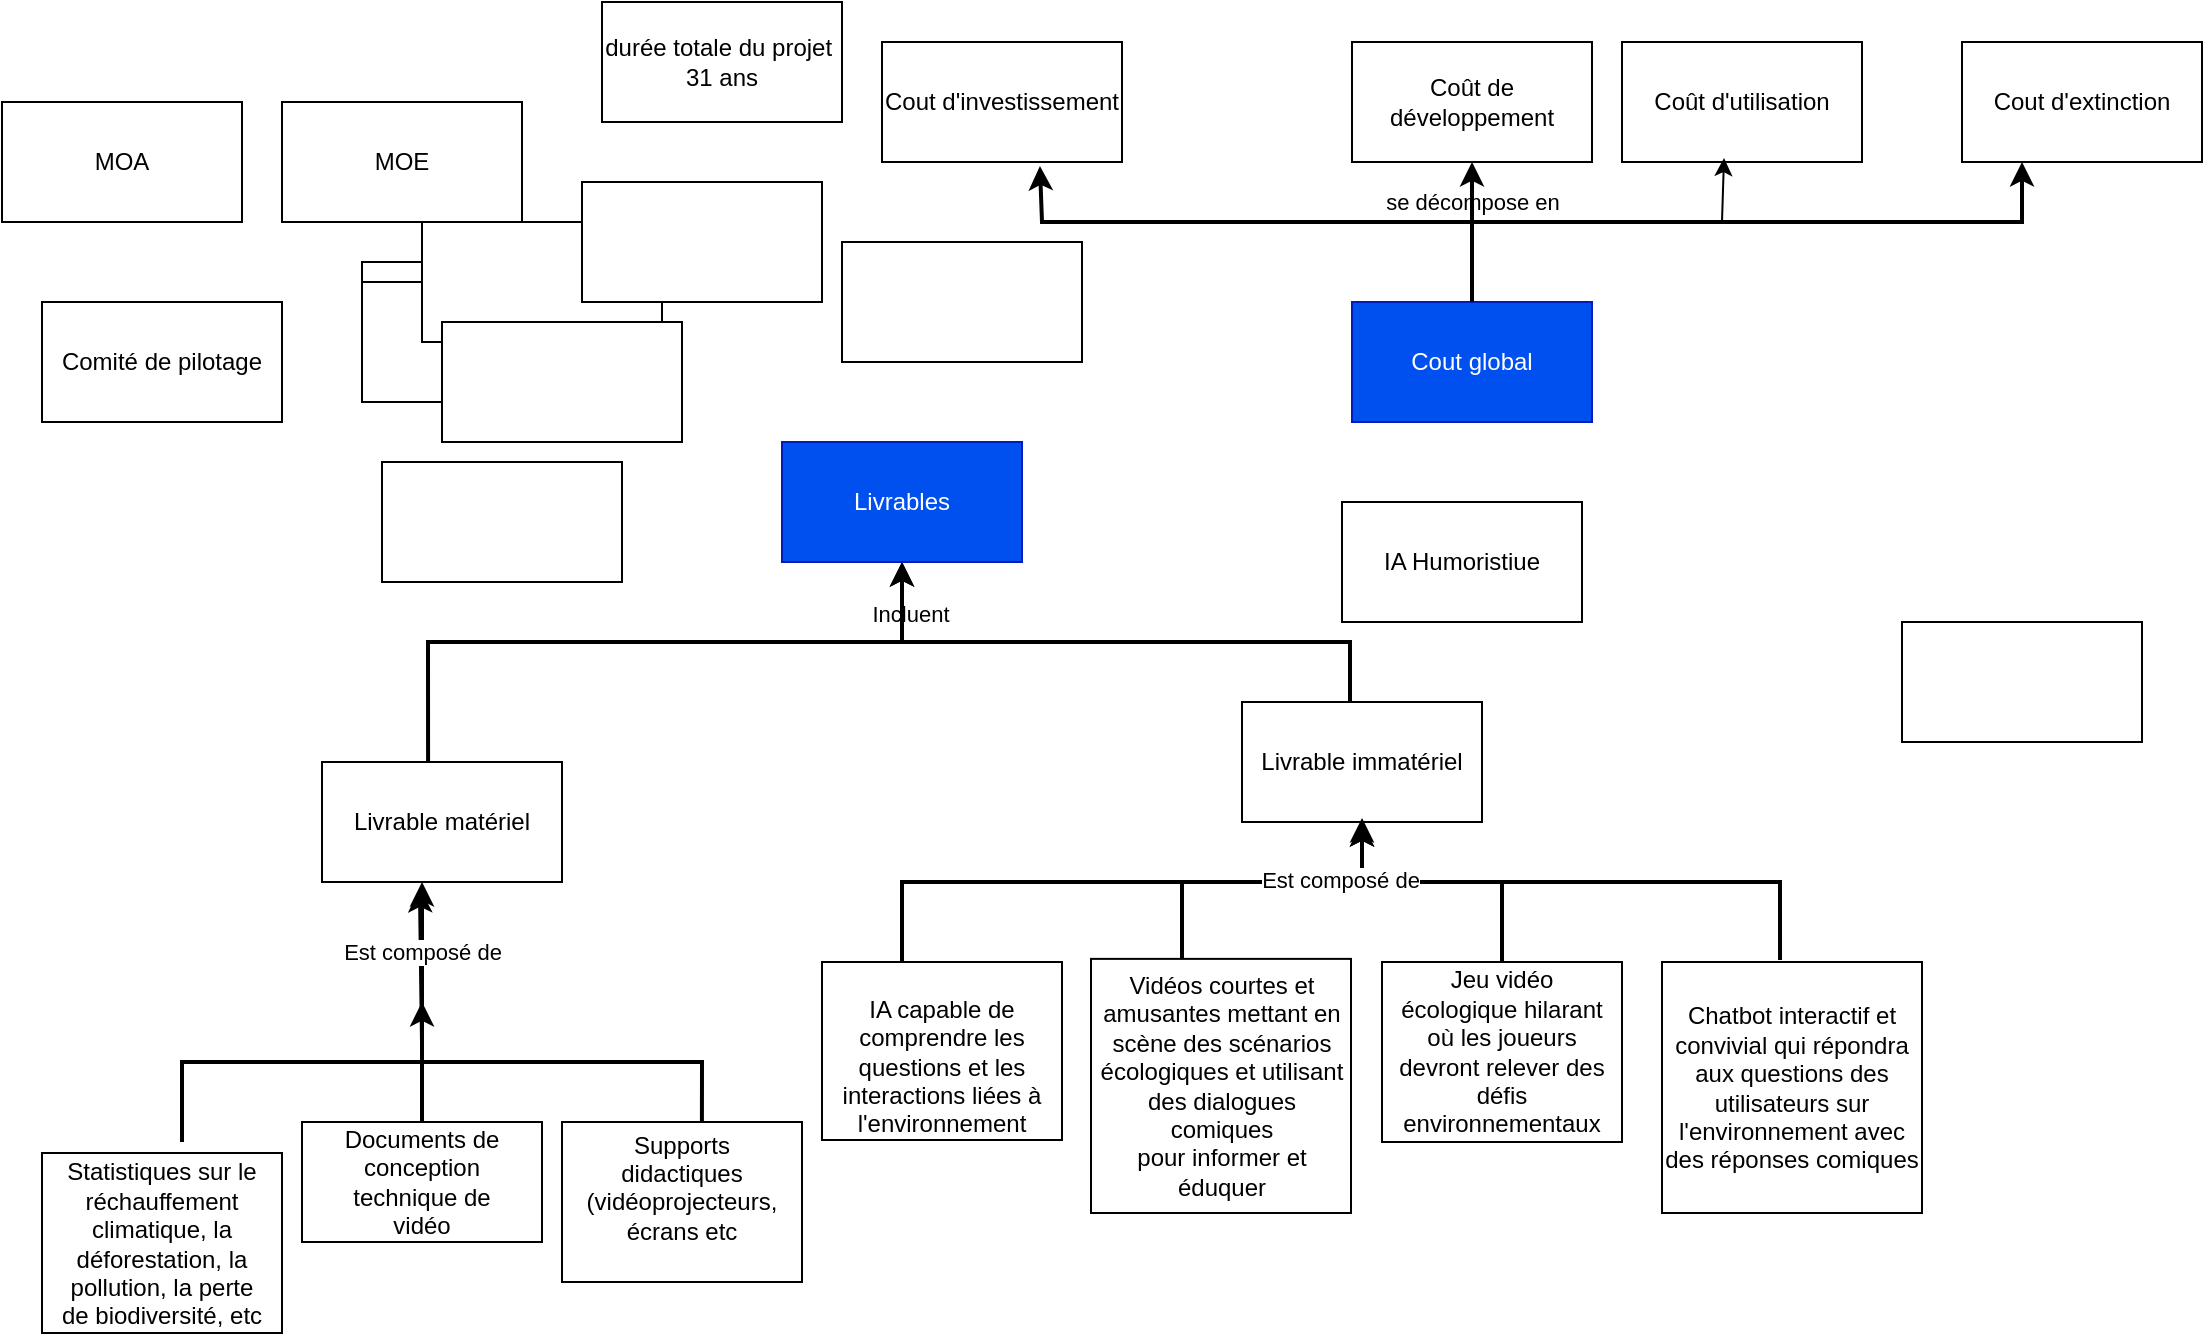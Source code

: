 <mxfile version="21.7.4" type="github">
  <diagram name="Page-1" id="jgOCqi_5Tre719O6qRZA">
    <mxGraphModel dx="1608" dy="568" grid="1" gridSize="10" guides="1" tooltips="1" connect="1" arrows="1" fold="1" page="1" pageScale="1" pageWidth="1169" pageHeight="827" math="0" shadow="0">
      <root>
        <mxCell id="0" />
        <mxCell id="1" parent="0" />
        <mxCell id="ao5Dx0EDBYfPbkmx_Ae1-1" value="Cout d&#39;extinction" style="rounded=0;whiteSpace=wrap;html=1;" vertex="1" parent="1">
          <mxGeometry x="890" y="40" width="120" height="60" as="geometry" />
        </mxCell>
        <mxCell id="ao5Dx0EDBYfPbkmx_Ae1-2" value="Cout global " style="rounded=0;whiteSpace=wrap;html=1;fillColor=#0050ef;strokeColor=#001DBC;fontColor=#ffffff;" vertex="1" parent="1">
          <mxGeometry x="585" y="170" width="120" height="60" as="geometry" />
        </mxCell>
        <mxCell id="ao5Dx0EDBYfPbkmx_Ae1-72" value="" style="group" vertex="1" connectable="0" parent="1">
          <mxGeometry x="123" y="340" width="461" as="geometry" />
        </mxCell>
        <mxCell id="ao5Dx0EDBYfPbkmx_Ae1-62" value="" style="endArrow=classic;html=1;entryX=0.5;entryY=1;entryDx=0;entryDy=0;exitX=0.442;exitY=0.017;exitDx=0;exitDy=0;strokeWidth=2;rounded=0;exitPerimeter=0;" edge="1" parent="ao5Dx0EDBYfPbkmx_Ae1-72" source="ao5Dx0EDBYfPbkmx_Ae1-3" target="ao5Dx0EDBYfPbkmx_Ae1-6">
          <mxGeometry width="50" height="50" relative="1" as="geometry">
            <mxPoint x="337" y="120" as="sourcePoint" />
            <mxPoint x="387" y="70" as="targetPoint" />
            <Array as="points">
              <mxPoint />
              <mxPoint x="237" />
            </Array>
          </mxGeometry>
        </mxCell>
        <mxCell id="ao5Dx0EDBYfPbkmx_Ae1-64" value="Incluent" style="edgeLabel;html=1;align=center;verticalAlign=middle;resizable=0;points=[];" vertex="1" connectable="0" parent="ao5Dx0EDBYfPbkmx_Ae1-62">
          <mxGeometry x="0.848" y="-4" relative="1" as="geometry">
            <mxPoint as="offset" />
          </mxGeometry>
        </mxCell>
        <mxCell id="ao5Dx0EDBYfPbkmx_Ae1-63" value="" style="endArrow=classic;html=1;strokeWidth=2;rounded=0;entryX=0.5;entryY=1;entryDx=0;entryDy=0;" edge="1" parent="ao5Dx0EDBYfPbkmx_Ae1-72" target="ao5Dx0EDBYfPbkmx_Ae1-6">
          <mxGeometry width="50" height="50" relative="1" as="geometry">
            <mxPoint x="461" y="30" as="sourcePoint" />
            <mxPoint x="233" y="-28" as="targetPoint" />
            <Array as="points">
              <mxPoint x="461" />
              <mxPoint x="287" />
              <mxPoint x="237" />
            </Array>
          </mxGeometry>
        </mxCell>
        <mxCell id="ao5Dx0EDBYfPbkmx_Ae1-4" value="Coût d&#39;utilisation " style="rounded=0;whiteSpace=wrap;html=1;" vertex="1" parent="1">
          <mxGeometry x="720" y="40" width="120" height="60" as="geometry" />
        </mxCell>
        <mxCell id="ao5Dx0EDBYfPbkmx_Ae1-5" value="Documents de&lt;br/&gt;conception&lt;br/&gt;technique de&lt;br/&gt;vidéo" style="rounded=0;whiteSpace=wrap;html=1;" vertex="1" parent="1">
          <mxGeometry x="60" y="580" width="120" height="60" as="geometry" />
        </mxCell>
        <mxCell id="ao5Dx0EDBYfPbkmx_Ae1-6" value="Livrables " style="rounded=0;whiteSpace=wrap;html=1;fillColor=#0050ef;fontColor=#ffffff;strokeColor=#001DBC;" vertex="1" parent="1">
          <mxGeometry x="300" y="240" width="120" height="60" as="geometry" />
        </mxCell>
        <mxCell id="ao5Dx0EDBYfPbkmx_Ae1-7" value="IA Humoristiue" style="rounded=0;whiteSpace=wrap;html=1;" vertex="1" parent="1">
          <mxGeometry x="580" y="270" width="120" height="60" as="geometry" />
        </mxCell>
        <mxCell id="ao5Dx0EDBYfPbkmx_Ae1-8" value="durée totale du projet&amp;nbsp; 31 ans " style="rounded=0;whiteSpace=wrap;html=1;" vertex="1" parent="1">
          <mxGeometry x="210" y="20" width="120" height="60" as="geometry" />
        </mxCell>
        <mxCell id="ao5Dx0EDBYfPbkmx_Ae1-9" value="Livrable immatériel" style="rounded=0;whiteSpace=wrap;html=1;strokeWidth=1;" vertex="1" parent="1">
          <mxGeometry x="530" y="370" width="120" height="60" as="geometry" />
        </mxCell>
        <mxCell id="ao5Dx0EDBYfPbkmx_Ae1-10" value="Coût de développement " style="rounded=0;whiteSpace=wrap;html=1;" vertex="1" parent="1">
          <mxGeometry x="585" y="40" width="120" height="60" as="geometry" />
        </mxCell>
        <mxCell id="ao5Dx0EDBYfPbkmx_Ae1-11" value="Statistiques sur le&lt;br/&gt;réchauffement&lt;br/&gt;climatique, la&lt;br/&gt;déforestation, la&lt;br/&gt;pollution, la perte&lt;br/&gt;de biodiversité, etc" style="rounded=0;whiteSpace=wrap;html=1;" vertex="1" parent="1">
          <mxGeometry x="-70" y="595.5" width="120" height="90" as="geometry" />
        </mxCell>
        <mxCell id="ao5Dx0EDBYfPbkmx_Ae1-12" value="Cout d&#39;investissement " style="rounded=0;whiteSpace=wrap;html=1;" vertex="1" parent="1">
          <mxGeometry x="350" y="40" width="120" height="60" as="geometry" />
        </mxCell>
        <mxCell id="ao5Dx0EDBYfPbkmx_Ae1-13" value="&#xa;Supports&#xa;didactiques&#xa;(vidéoprojecteurs,&#xa;écrans etc&#xa;&#xa;" style="rounded=0;whiteSpace=wrap;html=1;" vertex="1" parent="1">
          <mxGeometry x="190" y="580" width="120" height="80" as="geometry" />
        </mxCell>
        <mxCell id="ao5Dx0EDBYfPbkmx_Ae1-31" value="" style="rounded=0;whiteSpace=wrap;html=1;" vertex="1" parent="1">
          <mxGeometry x="100" y="250" width="120" height="60" as="geometry" />
        </mxCell>
        <mxCell id="ao5Dx0EDBYfPbkmx_Ae1-32" value="" style="rounded=0;whiteSpace=wrap;html=1;" vertex="1" parent="1">
          <mxGeometry x="90" y="150" width="120" height="60" as="geometry" />
        </mxCell>
        <mxCell id="ao5Dx0EDBYfPbkmx_Ae1-33" value="" style="rounded=0;whiteSpace=wrap;html=1;" vertex="1" parent="1">
          <mxGeometry x="90" y="150" width="120" height="60" as="geometry" />
        </mxCell>
        <mxCell id="ao5Dx0EDBYfPbkmx_Ae1-34" value="" style="rounded=0;whiteSpace=wrap;html=1;" vertex="1" parent="1">
          <mxGeometry x="90" y="160" width="120" height="60" as="geometry" />
        </mxCell>
        <mxCell id="ao5Dx0EDBYfPbkmx_Ae1-35" value="" style="rounded=0;whiteSpace=wrap;html=1;" vertex="1" parent="1">
          <mxGeometry x="120" y="130" width="120" height="60" as="geometry" />
        </mxCell>
        <mxCell id="ao5Dx0EDBYfPbkmx_Ae1-36" value="MOA" style="rounded=0;whiteSpace=wrap;html=1;" vertex="1" parent="1">
          <mxGeometry x="-90" y="70" width="120" height="60" as="geometry" />
        </mxCell>
        <mxCell id="ao5Dx0EDBYfPbkmx_Ae1-37" value="MOE" style="rounded=0;whiteSpace=wrap;html=1;" vertex="1" parent="1">
          <mxGeometry x="50" y="70" width="120" height="60" as="geometry" />
        </mxCell>
        <mxCell id="ao5Dx0EDBYfPbkmx_Ae1-38" value="" style="rounded=0;whiteSpace=wrap;html=1;" vertex="1" parent="1">
          <mxGeometry x="200" y="110" width="120" height="60" as="geometry" />
        </mxCell>
        <mxCell id="ao5Dx0EDBYfPbkmx_Ae1-39" value="" style="rounded=0;whiteSpace=wrap;html=1;" vertex="1" parent="1">
          <mxGeometry x="130" y="180" width="120" height="60" as="geometry" />
        </mxCell>
        <mxCell id="ao5Dx0EDBYfPbkmx_Ae1-40" value="Comité de pilotage " style="rounded=0;whiteSpace=wrap;html=1;" vertex="1" parent="1">
          <mxGeometry x="-70" y="170" width="120" height="60" as="geometry" />
        </mxCell>
        <mxCell id="ao5Dx0EDBYfPbkmx_Ae1-41" value="&lt;br&gt;Chatbot interactif et convivial qui répondra aux questions des utilisateurs sur l&#39;environnement avec des réponses comiques&lt;br&gt;&lt;br&gt;" style="rounded=0;whiteSpace=wrap;html=1;" vertex="1" parent="1">
          <mxGeometry x="740" y="500" width="130" height="125.5" as="geometry" />
        </mxCell>
        <mxCell id="ao5Dx0EDBYfPbkmx_Ae1-42" value="" style="rounded=0;whiteSpace=wrap;html=1;" vertex="1" parent="1">
          <mxGeometry x="330" y="140" width="120" height="60" as="geometry" />
        </mxCell>
        <mxCell id="ao5Dx0EDBYfPbkmx_Ae1-43" value="" style="rounded=0;whiteSpace=wrap;html=1;" vertex="1" parent="1">
          <mxGeometry x="860" y="330" width="120" height="60" as="geometry" />
        </mxCell>
        <mxCell id="ao5Dx0EDBYfPbkmx_Ae1-44" value="Jeu vidéo&lt;br&gt;écologique hilarant&lt;br&gt;où les joueurs&lt;br&gt;devront relever des défis&lt;br&gt;environnementaux" style="rounded=0;whiteSpace=wrap;html=1;" vertex="1" parent="1">
          <mxGeometry x="600" y="500" width="120" height="90" as="geometry" />
        </mxCell>
        <mxCell id="ao5Dx0EDBYfPbkmx_Ae1-46" value="&lt;br&gt;IA capable de&lt;br&gt;comprendre les&lt;br/&gt;questions et les&lt;br/&gt;interactions liées à&lt;br/&gt;l&#39;environnement" style="rounded=0;whiteSpace=wrap;html=1;" vertex="1" parent="1">
          <mxGeometry x="320" y="500" width="120" height="89" as="geometry" />
        </mxCell>
        <mxCell id="ao5Dx0EDBYfPbkmx_Ae1-45" value="Vidéos courtes et&lt;br&gt;amusantes mettant en scène des scénarios&lt;br&gt;écologiques et utilisant des dialogues comiques&lt;br&gt;pour informer et éduquer" style="rounded=0;whiteSpace=wrap;html=1;container=0;" vertex="1" parent="1">
          <mxGeometry x="454.5" y="498.441" width="130" height="127.059" as="geometry" />
        </mxCell>
        <mxCell id="ao5Dx0EDBYfPbkmx_Ae1-3" value="Livrable matériel" style="rounded=0;whiteSpace=wrap;html=1;" vertex="1" parent="1">
          <mxGeometry x="70" y="400" width="120" height="60" as="geometry" />
        </mxCell>
        <mxCell id="ao5Dx0EDBYfPbkmx_Ae1-73" value="" style="group" vertex="1" connectable="0" parent="1">
          <mxGeometry y="540" width="260" height="10" as="geometry" />
        </mxCell>
        <mxCell id="ao5Dx0EDBYfPbkmx_Ae1-67" value="" style="endArrow=classic;html=1;exitX=0.583;exitY=0;exitDx=0;exitDy=0;exitPerimeter=0;entryX=0.408;entryY=1.05;entryDx=0;entryDy=0;rounded=0;strokeWidth=2;entryPerimeter=0;" edge="1" parent="ao5Dx0EDBYfPbkmx_Ae1-73" source="ao5Dx0EDBYfPbkmx_Ae1-13" target="ao5Dx0EDBYfPbkmx_Ae1-3">
          <mxGeometry width="50" height="50" relative="1" as="geometry">
            <mxPoint x="400" y="140" as="sourcePoint" />
            <mxPoint x="130" y="-10" as="targetPoint" />
            <Array as="points">
              <mxPoint x="260" y="10" />
              <mxPoint x="140" y="10" />
              <mxPoint x="120" y="10" />
              <mxPoint x="120" />
            </Array>
          </mxGeometry>
        </mxCell>
        <mxCell id="ao5Dx0EDBYfPbkmx_Ae1-68" value="" style="edgeStyle=orthogonalEdgeStyle;orthogonalLoop=1;jettySize=auto;html=1;exitX=0.5;exitY=0;exitDx=0;exitDy=0;rounded=0;strokeWidth=2;" edge="1" parent="ao5Dx0EDBYfPbkmx_Ae1-73">
          <mxGeometry relative="1" as="geometry">
            <mxPoint y="50" as="sourcePoint" />
            <mxPoint x="120" y="-20" as="targetPoint" />
            <Array as="points">
              <mxPoint y="10" />
              <mxPoint x="120" y="10" />
            </Array>
          </mxGeometry>
        </mxCell>
        <mxCell id="ao5Dx0EDBYfPbkmx_Ae1-70" value="" style="edgeStyle=orthogonalEdgeStyle;orthogonalLoop=1;jettySize=auto;html=1;rounded=0;strokeWidth=2;" edge="1" parent="ao5Dx0EDBYfPbkmx_Ae1-73" source="ao5Dx0EDBYfPbkmx_Ae1-5" target="ao5Dx0EDBYfPbkmx_Ae1-3">
          <mxGeometry relative="1" as="geometry">
            <Array as="points">
              <mxPoint x="120" y="-100" />
              <mxPoint x="120" y="-100" />
            </Array>
          </mxGeometry>
        </mxCell>
        <mxCell id="ao5Dx0EDBYfPbkmx_Ae1-71" value="Est composé de " style="edgeLabel;html=1;align=center;verticalAlign=middle;resizable=0;points=[];" vertex="1" connectable="0" parent="ao5Dx0EDBYfPbkmx_Ae1-70">
          <mxGeometry x="0.429" relative="1" as="geometry">
            <mxPoint as="offset" />
          </mxGeometry>
        </mxCell>
        <mxCell id="ao5Dx0EDBYfPbkmx_Ae1-74" value="" style="group" vertex="1" connectable="0" parent="1">
          <mxGeometry x="360" y="460" width="439" as="geometry" />
        </mxCell>
        <mxCell id="ao5Dx0EDBYfPbkmx_Ae1-65" value="" style="edgeStyle=orthogonalEdgeStyle;orthogonalLoop=1;jettySize=auto;html=1;rounded=0;strokeWidth=2;" edge="1" parent="ao5Dx0EDBYfPbkmx_Ae1-74" source="ao5Dx0EDBYfPbkmx_Ae1-45" target="ao5Dx0EDBYfPbkmx_Ae1-9">
          <mxGeometry relative="1" as="geometry">
            <Array as="points">
              <mxPoint x="140" />
              <mxPoint x="230" />
            </Array>
          </mxGeometry>
        </mxCell>
        <mxCell id="ao5Dx0EDBYfPbkmx_Ae1-51" value="" style="endArrow=none;html=1;rounded=0;strokeWidth=2;exitX=0.454;exitY=-0.008;exitDx=0;exitDy=0;exitPerimeter=0;startSize=1;endSize=4;" edge="1" parent="ao5Dx0EDBYfPbkmx_Ae1-74" source="ao5Dx0EDBYfPbkmx_Ae1-41">
          <mxGeometry width="50" height="50" relative="1" as="geometry">
            <mxPoint x="420" y="30" as="sourcePoint" />
            <mxPoint x="200" as="targetPoint" />
            <Array as="points">
              <mxPoint x="439" />
            </Array>
          </mxGeometry>
        </mxCell>
        <mxCell id="ao5Dx0EDBYfPbkmx_Ae1-66" value="" style="edgeStyle=orthogonalEdgeStyle;orthogonalLoop=1;jettySize=auto;html=1;rounded=0;strokeWidth=2;" edge="1" parent="ao5Dx0EDBYfPbkmx_Ae1-74" source="ao5Dx0EDBYfPbkmx_Ae1-44" target="ao5Dx0EDBYfPbkmx_Ae1-9">
          <mxGeometry relative="1" as="geometry">
            <Array as="points">
              <mxPoint x="300" />
              <mxPoint x="230" />
            </Array>
          </mxGeometry>
        </mxCell>
        <mxCell id="ao5Dx0EDBYfPbkmx_Ae1-59" value="" style="edgeStyle=orthogonalEdgeStyle;orthogonalLoop=1;jettySize=auto;html=1;targetPerimeterSpacing=-2;strokeWidth=2;rounded=0;" edge="1" parent="ao5Dx0EDBYfPbkmx_Ae1-74" source="ao5Dx0EDBYfPbkmx_Ae1-46" target="ao5Dx0EDBYfPbkmx_Ae1-9">
          <mxGeometry relative="1" as="geometry">
            <Array as="points">
              <mxPoint />
              <mxPoint x="230" />
            </Array>
          </mxGeometry>
        </mxCell>
        <mxCell id="ao5Dx0EDBYfPbkmx_Ae1-60" value="Est composé de " style="edgeLabel;html=1;align=center;verticalAlign=middle;resizable=0;points=[];" vertex="1" connectable="0" parent="ao5Dx0EDBYfPbkmx_Ae1-59">
          <mxGeometry x="0.706" y="1" relative="1" as="geometry">
            <mxPoint x="1" as="offset" />
          </mxGeometry>
        </mxCell>
        <mxCell id="ao5Dx0EDBYfPbkmx_Ae1-76" value="" style="group" vertex="1" connectable="0" parent="1">
          <mxGeometry x="430" y="130" width="490" as="geometry" />
        </mxCell>
        <mxCell id="ao5Dx0EDBYfPbkmx_Ae1-16" value="" style="endArrow=classic;html=1;rounded=0;entryX=0.658;entryY=1.033;entryDx=0;entryDy=0;exitX=0.5;exitY=0;exitDx=0;exitDy=0;entryPerimeter=0;strokeWidth=2;" edge="1" parent="ao5Dx0EDBYfPbkmx_Ae1-76" source="ao5Dx0EDBYfPbkmx_Ae1-2" target="ao5Dx0EDBYfPbkmx_Ae1-12">
          <mxGeometry width="50" height="50" relative="1" as="geometry">
            <mxPoint x="80" y="190" as="sourcePoint" />
            <mxPoint x="130" y="140" as="targetPoint" />
            <Array as="points">
              <mxPoint x="215" />
              <mxPoint x="180" />
              <mxPoint />
            </Array>
          </mxGeometry>
        </mxCell>
        <mxCell id="ao5Dx0EDBYfPbkmx_Ae1-17" value="se décompose en " style="edgeLabel;html=1;align=center;verticalAlign=middle;resizable=0;points=[];rounded=0;" vertex="1" connectable="0" parent="ao5Dx0EDBYfPbkmx_Ae1-16">
          <mxGeometry x="-0.081" y="2" relative="1" as="geometry">
            <mxPoint x="90" y="-12" as="offset" />
          </mxGeometry>
        </mxCell>
        <mxCell id="ao5Dx0EDBYfPbkmx_Ae1-18" value="" style="endArrow=classic;html=1;rounded=0;exitX=0.5;exitY=0;exitDx=0;exitDy=0;strokeWidth=2;" edge="1" parent="ao5Dx0EDBYfPbkmx_Ae1-76" source="ao5Dx0EDBYfPbkmx_Ae1-2" target="ao5Dx0EDBYfPbkmx_Ae1-10">
          <mxGeometry width="50" height="50" relative="1" as="geometry">
            <mxPoint x="270" y="50" as="sourcePoint" />
            <mxPoint x="116" y="-50" as="targetPoint" />
          </mxGeometry>
        </mxCell>
        <mxCell id="ao5Dx0EDBYfPbkmx_Ae1-20" value="" style="endArrow=classic;html=1;rounded=0;entryX=0.425;entryY=0.967;entryDx=0;entryDy=0;entryPerimeter=0;" edge="1" parent="ao5Dx0EDBYfPbkmx_Ae1-76" source="ao5Dx0EDBYfPbkmx_Ae1-2" target="ao5Dx0EDBYfPbkmx_Ae1-4">
          <mxGeometry width="50" height="50" relative="1" as="geometry">
            <mxPoint x="220" y="50" as="sourcePoint" />
            <mxPoint x="192" y="-20" as="targetPoint" />
            <Array as="points">
              <mxPoint x="215" />
              <mxPoint x="340" />
            </Array>
          </mxGeometry>
        </mxCell>
        <mxCell id="ao5Dx0EDBYfPbkmx_Ae1-24" value="" style="endArrow=classic;html=1;rounded=0;exitX=0.5;exitY=0;exitDx=0;exitDy=0;entryX=0.25;entryY=1;entryDx=0;entryDy=0;strokeWidth=2;" edge="1" parent="ao5Dx0EDBYfPbkmx_Ae1-76" source="ao5Dx0EDBYfPbkmx_Ae1-2" target="ao5Dx0EDBYfPbkmx_Ae1-1">
          <mxGeometry width="50" height="50" relative="1" as="geometry">
            <mxPoint x="280" y="80" as="sourcePoint" />
            <mxPoint x="318" y="-19" as="targetPoint" />
            <Array as="points">
              <mxPoint x="215" />
              <mxPoint x="340" />
              <mxPoint x="490" />
            </Array>
          </mxGeometry>
        </mxCell>
      </root>
    </mxGraphModel>
  </diagram>
</mxfile>
